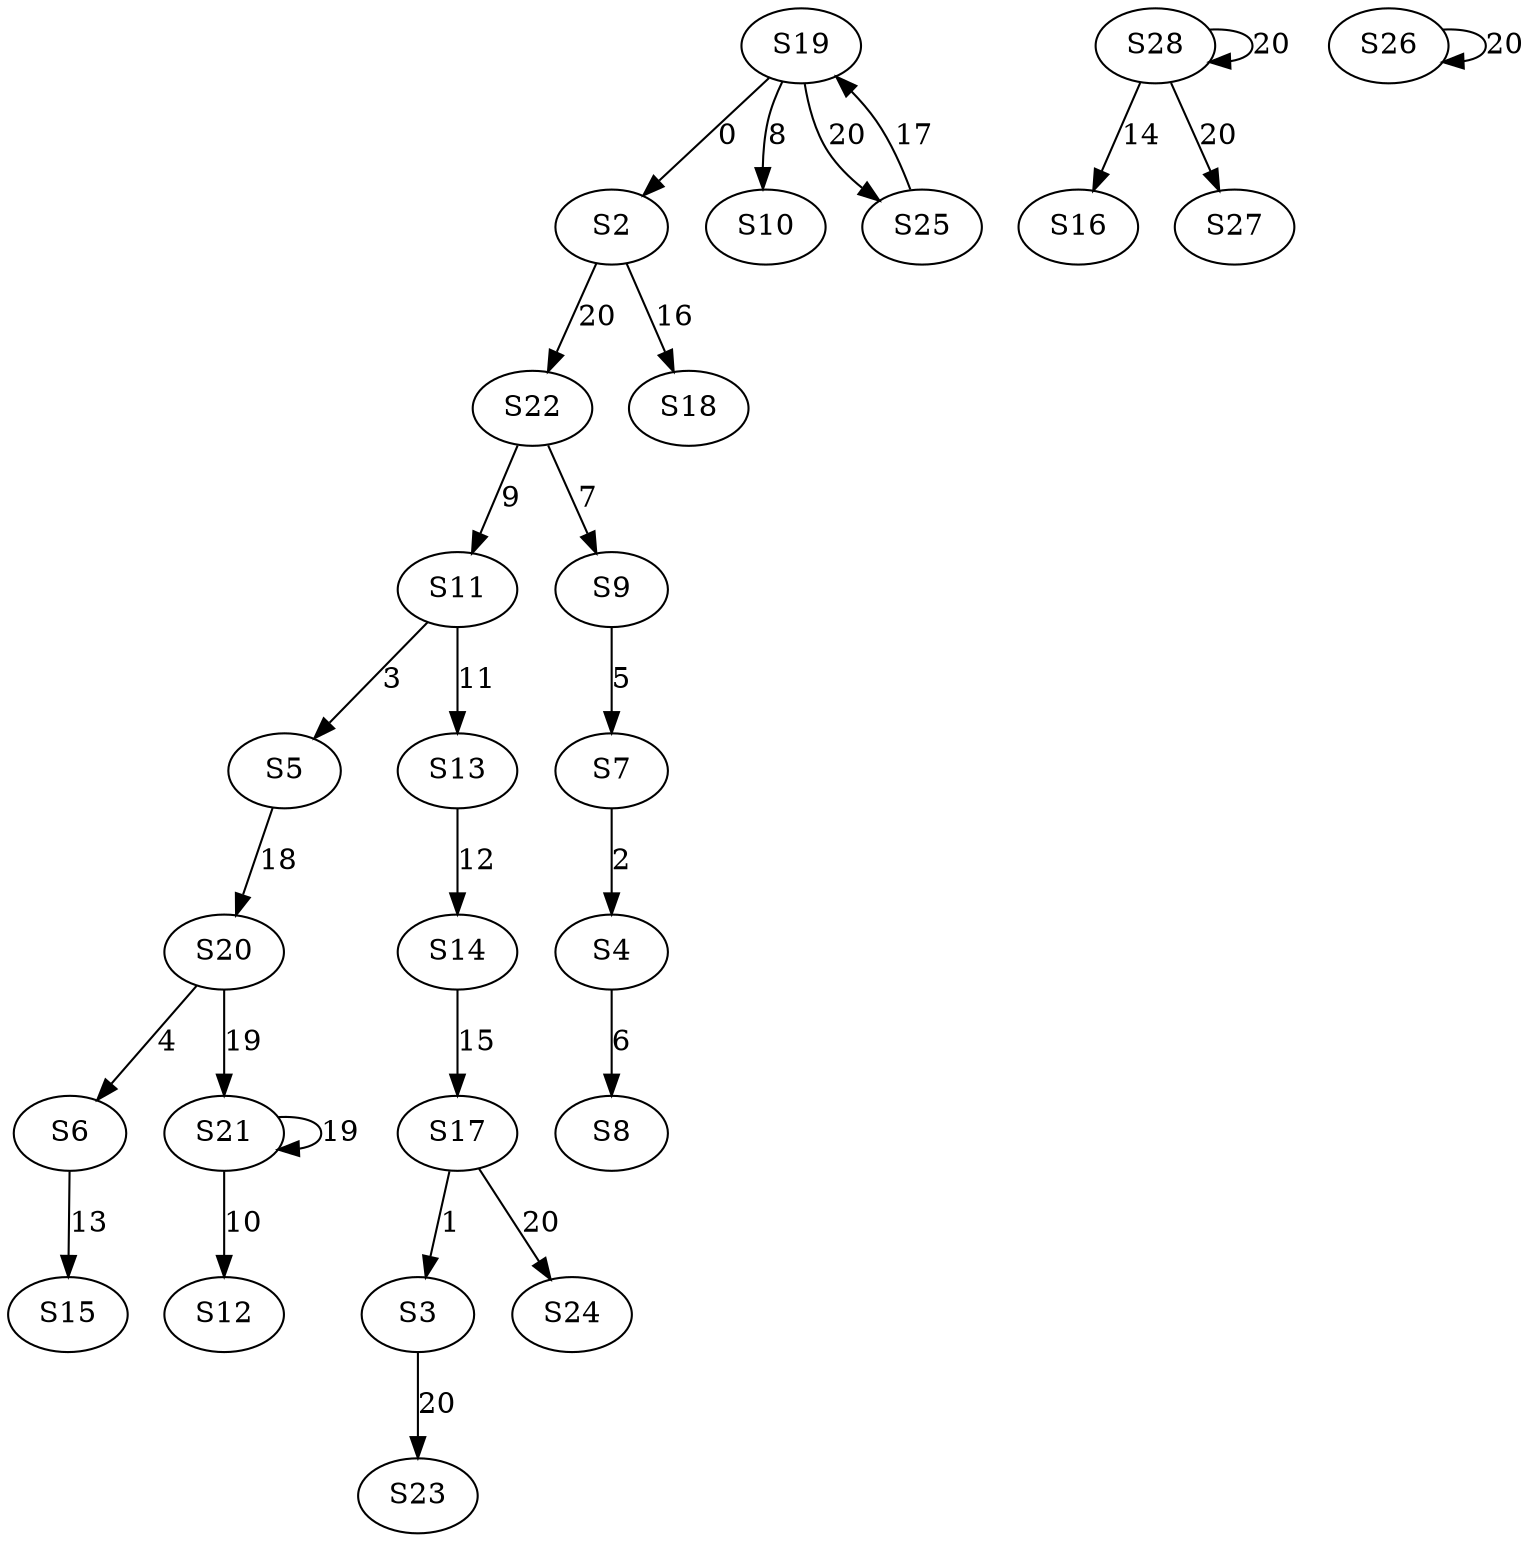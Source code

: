 strict digraph {
	S19 -> S2 [ label = 0 ];
	S17 -> S3 [ label = 1 ];
	S7 -> S4 [ label = 2 ];
	S11 -> S5 [ label = 3 ];
	S20 -> S6 [ label = 4 ];
	S9 -> S7 [ label = 5 ];
	S4 -> S8 [ label = 6 ];
	S22 -> S9 [ label = 7 ];
	S19 -> S10 [ label = 8 ];
	S22 -> S11 [ label = 9 ];
	S21 -> S12 [ label = 10 ];
	S11 -> S13 [ label = 11 ];
	S13 -> S14 [ label = 12 ];
	S6 -> S15 [ label = 13 ];
	S28 -> S16 [ label = 14 ];
	S14 -> S17 [ label = 15 ];
	S2 -> S18 [ label = 16 ];
	S25 -> S19 [ label = 17 ];
	S5 -> S20 [ label = 18 ];
	S20 -> S21 [ label = 19 ];
	S2 -> S22 [ label = 20 ];
	S3 -> S23 [ label = 20 ];
	S17 -> S24 [ label = 20 ];
	S19 -> S25 [ label = 20 ];
	S26 -> S26 [ label = 20 ];
	S28 -> S27 [ label = 20 ];
	S28 -> S28 [ label = 20 ];
	S21 -> S21 [ label = 19 ];
}